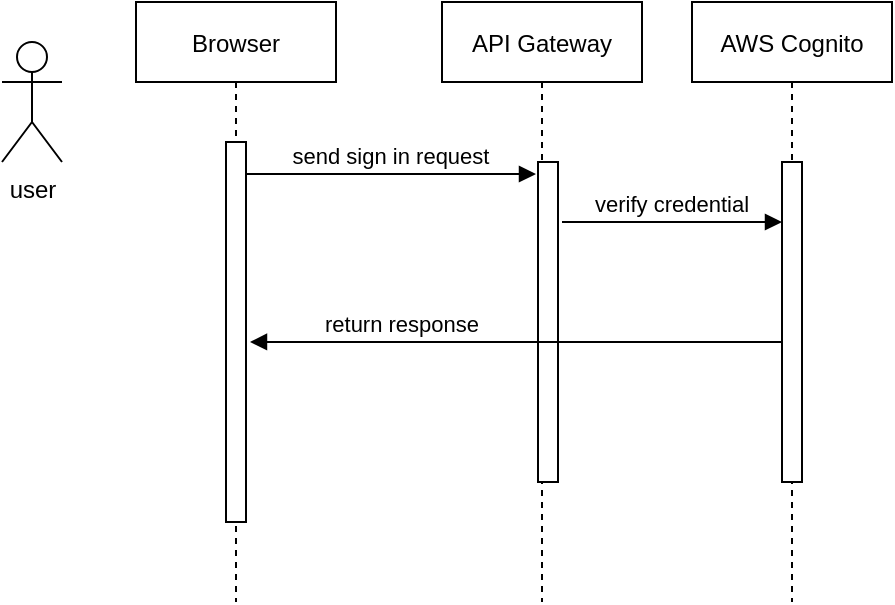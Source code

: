 <mxfile version="15.6.1" type="device"><diagram id="kgpKYQtTHZ0yAKxKKP6v" name="Page-1"><mxGraphModel dx="2062" dy="762" grid="1" gridSize="10" guides="1" tooltips="1" connect="1" arrows="1" fold="1" page="1" pageScale="1" pageWidth="850" pageHeight="1100" math="0" shadow="0"><root><mxCell id="0"/><mxCell id="1" parent="0"/><mxCell id="3nuBFxr9cyL0pnOWT2aG-1" value="Browser" style="shape=umlLifeline;perimeter=lifelinePerimeter;container=1;collapsible=0;recursiveResize=0;rounded=0;shadow=0;strokeWidth=1;" parent="1" vertex="1"><mxGeometry x="147" y="80" width="100" height="300" as="geometry"/></mxCell><mxCell id="3nuBFxr9cyL0pnOWT2aG-2" value="" style="points=[];perimeter=orthogonalPerimeter;rounded=0;shadow=0;strokeWidth=1;" parent="3nuBFxr9cyL0pnOWT2aG-1" vertex="1"><mxGeometry x="45" y="70" width="10" height="190" as="geometry"/></mxCell><mxCell id="3nuBFxr9cyL0pnOWT2aG-5" value="API Gateway" style="shape=umlLifeline;perimeter=lifelinePerimeter;container=1;collapsible=0;recursiveResize=0;rounded=0;shadow=0;strokeWidth=1;" parent="1" vertex="1"><mxGeometry x="300" y="80" width="100" height="300" as="geometry"/></mxCell><mxCell id="3nuBFxr9cyL0pnOWT2aG-6" value="" style="points=[];perimeter=orthogonalPerimeter;rounded=0;shadow=0;strokeWidth=1;" parent="3nuBFxr9cyL0pnOWT2aG-5" vertex="1"><mxGeometry x="48" y="80" width="10" height="160" as="geometry"/></mxCell><mxCell id="3nuBFxr9cyL0pnOWT2aG-8" value="send sign in request" style="verticalAlign=bottom;endArrow=block;entryX=0;entryY=0;shadow=0;strokeWidth=1;" parent="1" edge="1"><mxGeometry relative="1" as="geometry"><mxPoint x="202" y="166" as="sourcePoint"/><mxPoint x="347" y="166.0" as="targetPoint"/></mxGeometry></mxCell><mxCell id="DpueEISMB3BaeHdAj3P4-1" value="user" style="shape=umlActor;verticalLabelPosition=bottom;verticalAlign=top;html=1;" parent="1" vertex="1"><mxGeometry x="80" y="100" width="30" height="60" as="geometry"/></mxCell><mxCell id="DpueEISMB3BaeHdAj3P4-2" value="AWS Cognito" style="shape=umlLifeline;perimeter=lifelinePerimeter;container=1;collapsible=0;recursiveResize=0;rounded=0;shadow=0;strokeWidth=1;" parent="1" vertex="1"><mxGeometry x="425" y="80" width="100" height="300" as="geometry"/></mxCell><mxCell id="DpueEISMB3BaeHdAj3P4-3" value="" style="points=[];perimeter=orthogonalPerimeter;rounded=0;shadow=0;strokeWidth=1;" parent="DpueEISMB3BaeHdAj3P4-2" vertex="1"><mxGeometry x="45" y="80" width="10" height="160" as="geometry"/></mxCell><mxCell id="DpueEISMB3BaeHdAj3P4-6" value="verify credential" style="verticalAlign=bottom;endArrow=block;entryX=0;entryY=0;shadow=0;strokeWidth=1;" parent="DpueEISMB3BaeHdAj3P4-2" edge="1"><mxGeometry relative="1" as="geometry"><mxPoint x="-65" y="110" as="sourcePoint"/><mxPoint x="45" y="110.0" as="targetPoint"/></mxGeometry></mxCell><mxCell id="DpueEISMB3BaeHdAj3P4-7" value="return response" style="verticalAlign=bottom;endArrow=block;shadow=0;strokeWidth=1;entryX=1.2;entryY=0.526;entryDx=0;entryDy=0;entryPerimeter=0;" parent="DpueEISMB3BaeHdAj3P4-2" edge="1" target="3nuBFxr9cyL0pnOWT2aG-2"><mxGeometry x="0.429" relative="1" as="geometry"><mxPoint x="45" y="170" as="sourcePoint"/><mxPoint x="-228" y="165" as="targetPoint"/><mxPoint as="offset"/></mxGeometry></mxCell></root></mxGraphModel></diagram></mxfile>
